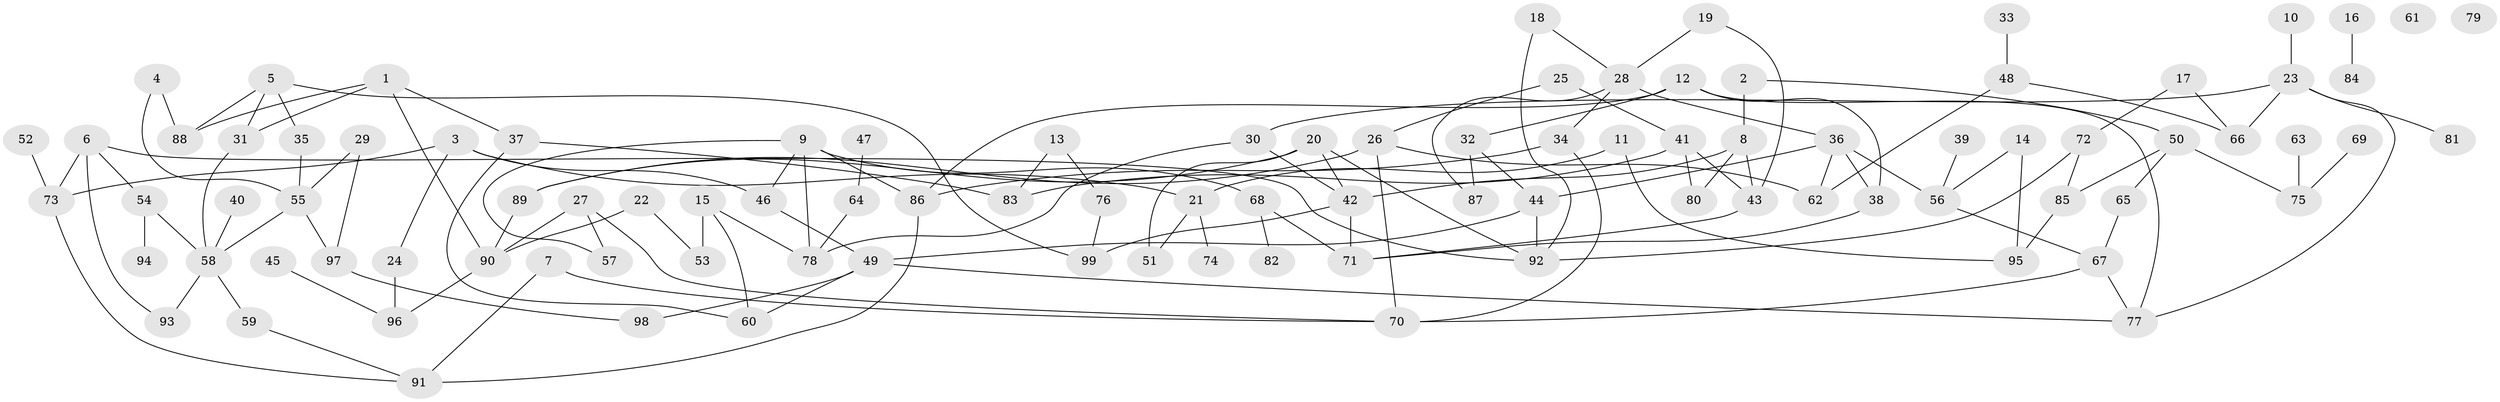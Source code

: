// Generated by graph-tools (version 1.1) at 2025/00/03/09/25 03:00:41]
// undirected, 99 vertices, 140 edges
graph export_dot {
graph [start="1"]
  node [color=gray90,style=filled];
  1;
  2;
  3;
  4;
  5;
  6;
  7;
  8;
  9;
  10;
  11;
  12;
  13;
  14;
  15;
  16;
  17;
  18;
  19;
  20;
  21;
  22;
  23;
  24;
  25;
  26;
  27;
  28;
  29;
  30;
  31;
  32;
  33;
  34;
  35;
  36;
  37;
  38;
  39;
  40;
  41;
  42;
  43;
  44;
  45;
  46;
  47;
  48;
  49;
  50;
  51;
  52;
  53;
  54;
  55;
  56;
  57;
  58;
  59;
  60;
  61;
  62;
  63;
  64;
  65;
  66;
  67;
  68;
  69;
  70;
  71;
  72;
  73;
  74;
  75;
  76;
  77;
  78;
  79;
  80;
  81;
  82;
  83;
  84;
  85;
  86;
  87;
  88;
  89;
  90;
  91;
  92;
  93;
  94;
  95;
  96;
  97;
  98;
  99;
  1 -- 31;
  1 -- 37;
  1 -- 88;
  1 -- 90;
  2 -- 8;
  2 -- 50;
  3 -- 21;
  3 -- 24;
  3 -- 46;
  3 -- 73;
  4 -- 55;
  4 -- 88;
  5 -- 31;
  5 -- 35;
  5 -- 88;
  5 -- 99;
  6 -- 54;
  6 -- 73;
  6 -- 92;
  6 -- 93;
  7 -- 70;
  7 -- 91;
  8 -- 42;
  8 -- 43;
  8 -- 80;
  9 -- 46;
  9 -- 57;
  9 -- 68;
  9 -- 78;
  9 -- 86;
  10 -- 23;
  11 -- 21;
  11 -- 95;
  12 -- 32;
  12 -- 38;
  12 -- 77;
  12 -- 86;
  13 -- 76;
  13 -- 83;
  14 -- 56;
  14 -- 95;
  15 -- 53;
  15 -- 60;
  15 -- 78;
  16 -- 84;
  17 -- 66;
  17 -- 72;
  18 -- 28;
  18 -- 92;
  19 -- 28;
  19 -- 43;
  20 -- 42;
  20 -- 51;
  20 -- 89;
  20 -- 92;
  21 -- 51;
  21 -- 74;
  22 -- 53;
  22 -- 90;
  23 -- 30;
  23 -- 66;
  23 -- 77;
  23 -- 81;
  24 -- 96;
  25 -- 26;
  25 -- 41;
  26 -- 62;
  26 -- 70;
  26 -- 89;
  27 -- 57;
  27 -- 70;
  27 -- 90;
  28 -- 34;
  28 -- 36;
  28 -- 87;
  29 -- 55;
  29 -- 97;
  30 -- 42;
  30 -- 78;
  31 -- 58;
  32 -- 44;
  32 -- 87;
  33 -- 48;
  34 -- 70;
  34 -- 86;
  35 -- 55;
  36 -- 38;
  36 -- 44;
  36 -- 56;
  36 -- 62;
  37 -- 60;
  37 -- 83;
  38 -- 71;
  39 -- 56;
  40 -- 58;
  41 -- 43;
  41 -- 80;
  41 -- 83;
  42 -- 71;
  42 -- 99;
  43 -- 71;
  44 -- 49;
  44 -- 92;
  45 -- 96;
  46 -- 49;
  47 -- 64;
  48 -- 62;
  48 -- 66;
  49 -- 60;
  49 -- 77;
  49 -- 98;
  50 -- 65;
  50 -- 75;
  50 -- 85;
  52 -- 73;
  54 -- 58;
  54 -- 94;
  55 -- 58;
  55 -- 97;
  56 -- 67;
  58 -- 59;
  58 -- 93;
  59 -- 91;
  63 -- 75;
  64 -- 78;
  65 -- 67;
  67 -- 70;
  67 -- 77;
  68 -- 71;
  68 -- 82;
  69 -- 75;
  72 -- 85;
  72 -- 92;
  73 -- 91;
  76 -- 99;
  85 -- 95;
  86 -- 91;
  89 -- 90;
  90 -- 96;
  97 -- 98;
}
